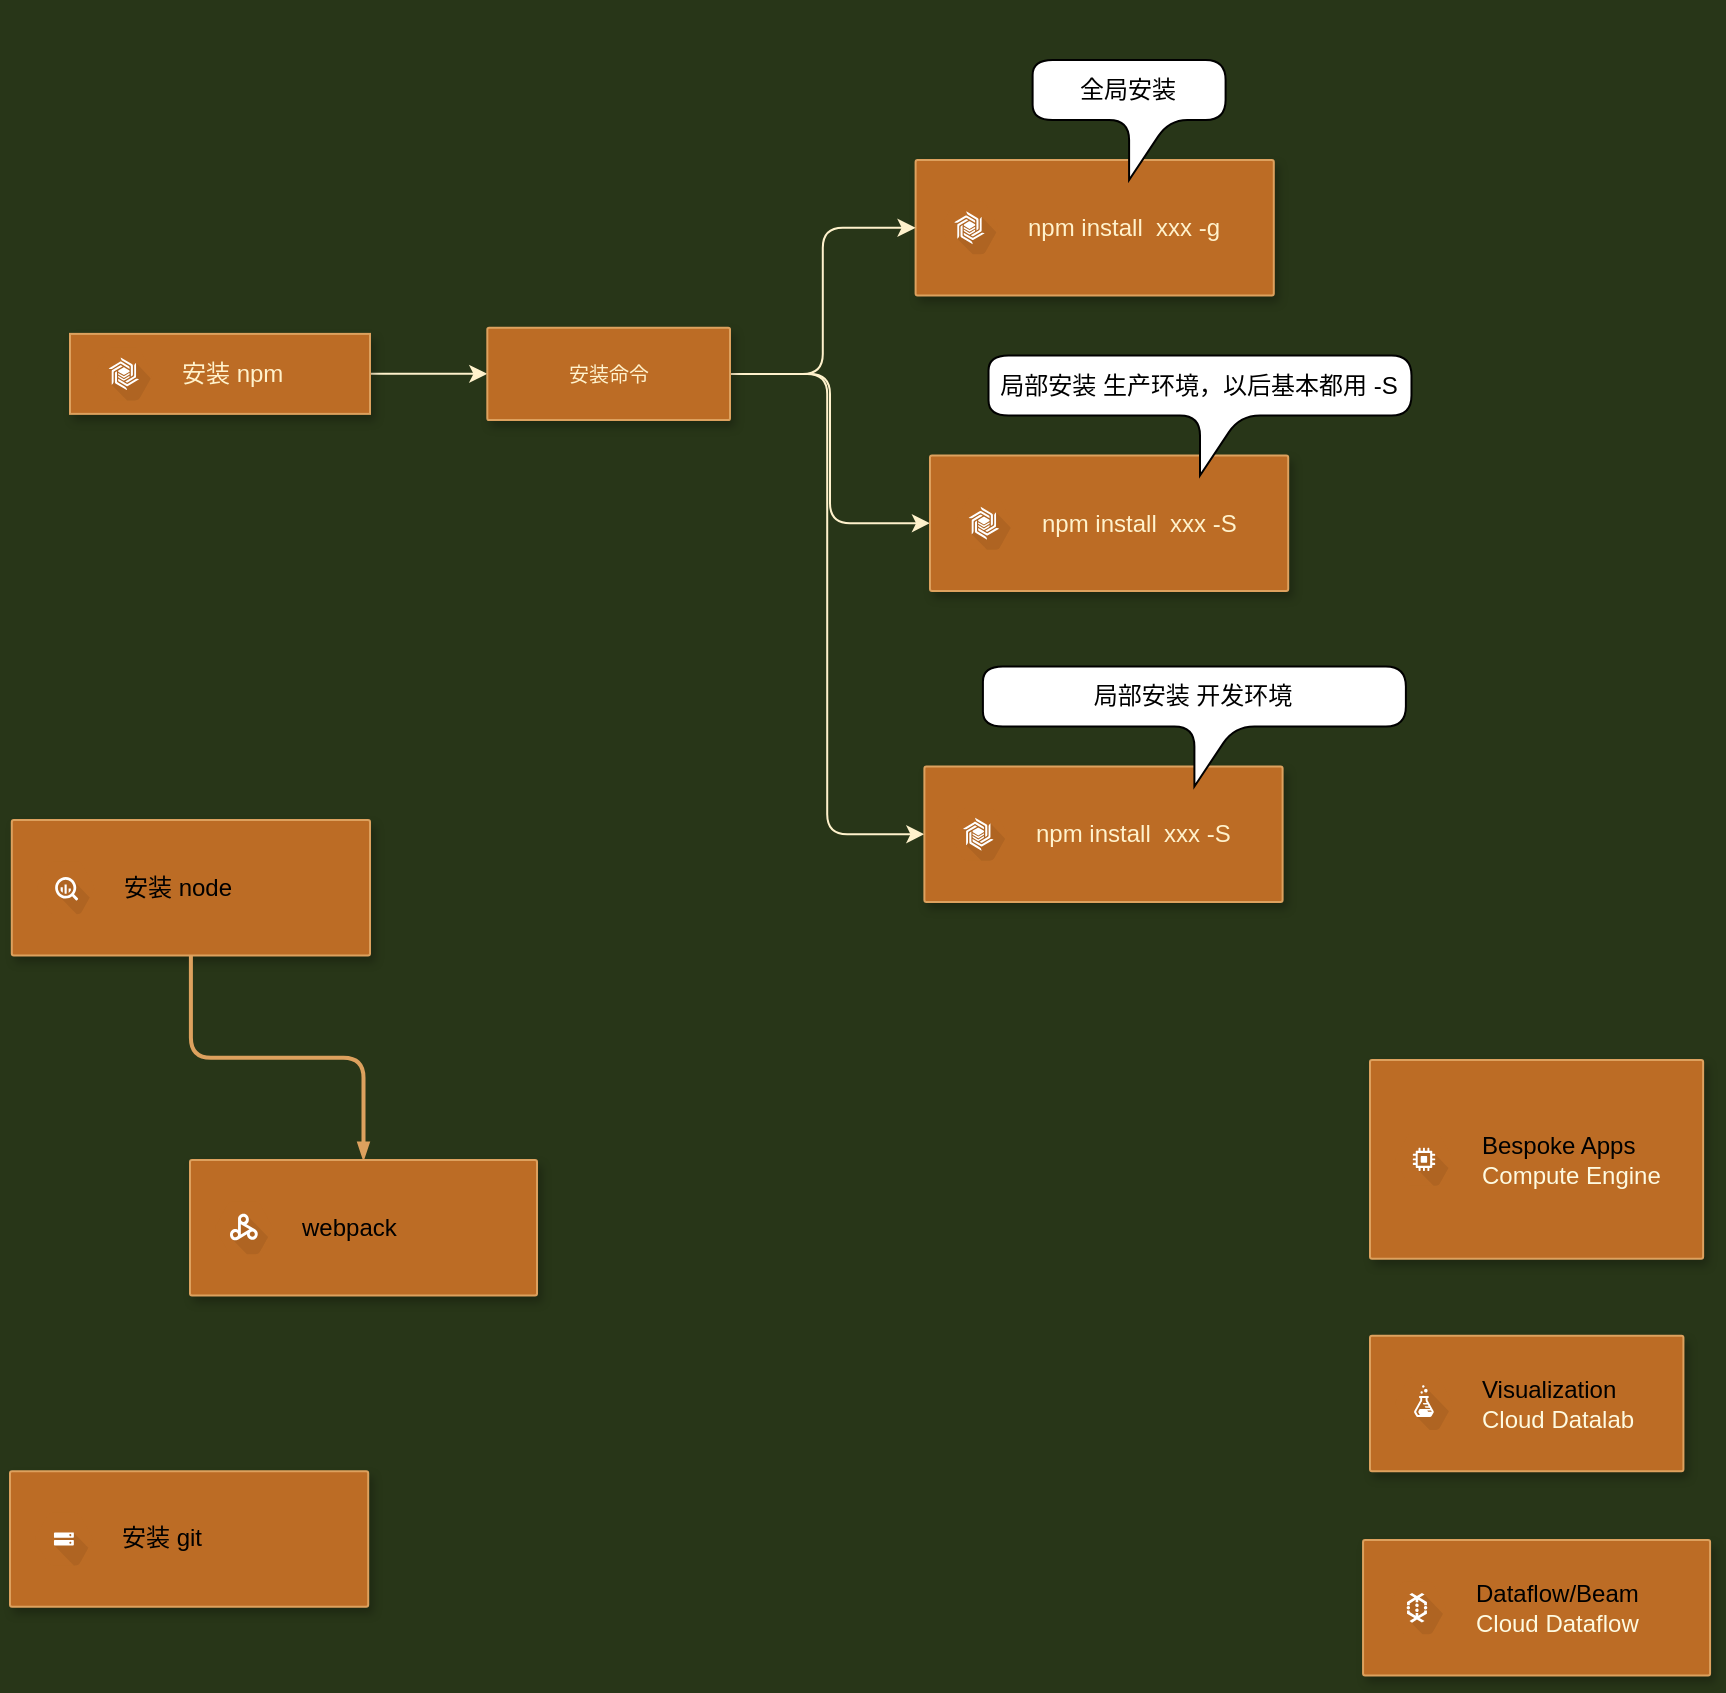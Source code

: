 <mxfile version="20.5.1" type="github">
  <diagram id="f106602c-feb2-e66a-4537-3a34d633f6aa" name="Page-1">
    <mxGraphModel dx="1038" dy="1383" grid="1" gridSize="10" guides="1" tooltips="1" connect="1" arrows="1" fold="1" page="1" pageScale="1" pageWidth="1169" pageHeight="827" background="#283618" math="0" shadow="0">
      <root>
        <mxCell id="0" />
        <mxCell id="1" parent="0" />
        <mxCell id="684" value="" style="strokeColor=#DDA15E;fillColor=#BC6C25;shadow=1;strokeWidth=1;rounded=1;absoluteArcSize=1;arcSize=2;fontSize=10;fontColor=#FEFAE0;align=center;html=1;" parent="1" vertex="1">
          <mxGeometry x="180.898" y="320.003" width="179.104" height="67.742" as="geometry" />
        </mxCell>
        <mxCell id="685" value="&lt;font color=&quot;#000000&quot;&gt;安装 node&lt;/font&gt;" style="dashed=0;connectable=0;html=1;fillColor=#BC6C25;strokeColor=none;shape=mxgraph.gcp2.hexIcon;prIcon=bigquery;part=1;labelPosition=right;verticalLabelPosition=middle;align=left;verticalAlign=middle;spacingLeft=5;fontColor=#FEFAE0;fontSize=12;rounded=1;" parent="684" vertex="1">
          <mxGeometry y="0.5" width="44" height="39" relative="1" as="geometry">
            <mxPoint x="5" y="-19.5" as="offset" />
          </mxGeometry>
        </mxCell>
        <mxCell id="687" style="edgeStyle=orthogonalEdgeStyle;rounded=1;html=1;labelBackgroundColor=none;startFill=1;startSize=4;endArrow=blockThin;endFill=1;endSize=4;jettySize=auto;orthogonalLoop=1;strokeColor=#DDA15E;strokeWidth=2;fontSize=12;fontColor=#FEFAE0;align=center;dashed=0;" parent="1" source="684" target="675" edge="1">
          <mxGeometry relative="1" as="geometry" />
        </mxCell>
        <mxCell id="675" value="" style="strokeColor=#DDA15E;fillColor=#BC6C25;shadow=1;strokeWidth=1;rounded=1;absoluteArcSize=1;arcSize=2;fontSize=10;fontColor=#FEFAE0;align=center;html=1;" parent="1" vertex="1">
          <mxGeometry x="269.998" y="490.003" width="173.507" height="67.742" as="geometry" />
        </mxCell>
        <mxCell id="676" value="&lt;font color=&quot;#000000&quot;&gt;webpack&lt;/font&gt;" style="dashed=0;connectable=0;html=1;fillColor=#BC6C25;strokeColor=none;shape=mxgraph.gcp2.hexIcon;prIcon=cloud_dataproc;part=1;labelPosition=right;verticalLabelPosition=middle;align=left;verticalAlign=middle;spacingLeft=5;fontColor=#FEFAE0;fontSize=12;rounded=1;" parent="675" vertex="1">
          <mxGeometry y="0.5" width="44" height="39" relative="1" as="geometry">
            <mxPoint x="5" y="-19.5" as="offset" />
          </mxGeometry>
        </mxCell>
        <mxCell id="_qRGdzqOFaOKOH6th-BG-706" style="edgeStyle=orthogonalEdgeStyle;rounded=1;orthogonalLoop=1;jettySize=auto;html=1;entryX=0;entryY=0.5;entryDx=0;entryDy=0;fontColor=#FFF2CC;strokeColor=#FFF2CC;" parent="1" source="669" target="_qRGdzqOFaOKOH6th-BG-701" edge="1">
          <mxGeometry relative="1" as="geometry" />
        </mxCell>
        <mxCell id="669" value="" style="strokeColor=#DDA15E;fillColor=#BC6C25;shadow=1;strokeWidth=1;rounded=1;absoluteArcSize=1;arcSize=0;fontSize=10;fontColor=#FFF2CC;align=center;html=1;" parent="1" vertex="1">
          <mxGeometry x="210" y="76.94" width="150" height="40" as="geometry" />
        </mxCell>
        <mxCell id="670" value="&lt;font color=&quot;#fff2cc&quot;&gt;安装 npm&lt;/font&gt;" style="dashed=0;connectable=0;html=1;fillColor=#BC6C25;strokeColor=none;shape=mxgraph.gcp2.hexIcon;prIcon=cloud_bigtable;part=1;labelPosition=right;verticalLabelPosition=middle;align=left;verticalAlign=middle;spacingLeft=5;fontColor=#FEFAE0;fontSize=12;rounded=1;" parent="669" vertex="1">
          <mxGeometry y="0.5" width="44" height="39" relative="1" as="geometry">
            <mxPoint x="5" y="-19.5" as="offset" />
          </mxGeometry>
        </mxCell>
        <mxCell id="677" value="" style="strokeColor=#DDA15E;fillColor=#BC6C25;shadow=1;strokeWidth=1;rounded=1;absoluteArcSize=1;arcSize=2;fontSize=10;fontColor=#FEFAE0;align=center;html=1;" parent="1" vertex="1">
          <mxGeometry x="856.532" y="679.999" width="173.507" height="67.742" as="geometry" />
        </mxCell>
        <mxCell id="678" value="&lt;font color=&quot;#000000&quot;&gt;Dataflow/Beam&lt;/font&gt;&lt;br&gt;Cloud Dataflow" style="dashed=0;connectable=0;html=1;fillColor=#BC6C25;strokeColor=none;shape=mxgraph.gcp2.hexIcon;prIcon=cloud_dataflow;part=1;labelPosition=right;verticalLabelPosition=middle;align=left;verticalAlign=middle;spacingLeft=5;fontColor=#FEFAE0;fontSize=12;rounded=1;" parent="677" vertex="1">
          <mxGeometry y="0.5" width="44" height="39" relative="1" as="geometry">
            <mxPoint x="5" y="-19.5" as="offset" />
          </mxGeometry>
        </mxCell>
        <mxCell id="673" value="" style="strokeColor=#DDA15E;fillColor=#BC6C25;shadow=1;strokeWidth=1;rounded=1;absoluteArcSize=1;arcSize=2;fontSize=10;fontColor=#FEFAE0;align=center;html=1;" parent="1" vertex="1">
          <mxGeometry x="179.998" y="645.611" width="179.104" height="67.742" as="geometry" />
        </mxCell>
        <mxCell id="674" value="&lt;font color=&quot;#000000&quot;&gt;安装 git&lt;/font&gt;" style="dashed=0;connectable=0;html=1;fillColor=#BC6C25;strokeColor=none;shape=mxgraph.gcp2.hexIcon;prIcon=cloud_storage;part=1;labelPosition=right;verticalLabelPosition=middle;align=left;verticalAlign=middle;spacingLeft=5;fontColor=#FEFAE0;fontSize=12;rounded=1;" parent="673" vertex="1">
          <mxGeometry y="0.5" width="44" height="39" relative="1" as="geometry">
            <mxPoint x="5" y="-19.5" as="offset" />
          </mxGeometry>
        </mxCell>
        <mxCell id="679" value="" style="strokeColor=#DDA15E;fillColor=#BC6C25;shadow=1;strokeWidth=1;rounded=1;absoluteArcSize=1;arcSize=2;fontSize=10;fontColor=#FEFAE0;align=center;html=1;" parent="1" vertex="1">
          <mxGeometry x="860" y="440" width="166.57" height="99.35" as="geometry" />
        </mxCell>
        <mxCell id="680" value="&lt;font color=&quot;#000000&quot;&gt;Bespoke Apps&lt;/font&gt;&lt;br&gt;Compute Engine" style="dashed=0;connectable=0;html=1;fillColor=#BC6C25;strokeColor=none;shape=mxgraph.gcp2.hexIcon;prIcon=compute_engine;part=1;labelPosition=right;verticalLabelPosition=middle;align=left;verticalAlign=middle;spacingLeft=5;fontColor=#FEFAE0;fontSize=12;rounded=1;" parent="679" vertex="1">
          <mxGeometry y="0.5" width="44" height="39" relative="1" as="geometry">
            <mxPoint x="5" y="-19.5" as="offset" />
          </mxGeometry>
        </mxCell>
        <mxCell id="681" value="" style="strokeColor=#DDA15E;fillColor=#BC6C25;shadow=1;strokeWidth=1;rounded=1;absoluteArcSize=1;arcSize=2;fontSize=10;fontColor=#FEFAE0;align=center;html=1;" parent="1" vertex="1">
          <mxGeometry x="859.999" y="577.868" width="156.716" height="67.742" as="geometry" />
        </mxCell>
        <mxCell id="682" value="&lt;font color=&quot;#000000&quot;&gt;Visualization&lt;/font&gt;&lt;br&gt;Cloud Datalab" style="dashed=0;connectable=0;html=1;fillColor=#BC6C25;strokeColor=none;shape=mxgraph.gcp2.hexIcon;prIcon=cloud_datalab;part=1;labelPosition=right;verticalLabelPosition=middle;align=left;verticalAlign=middle;spacingLeft=5;fontColor=#FEFAE0;fontSize=12;rounded=1;" parent="681" vertex="1">
          <mxGeometry y="0.5" width="44" height="39" relative="1" as="geometry">
            <mxPoint x="5" y="-19.5" as="offset" />
          </mxGeometry>
        </mxCell>
        <mxCell id="_qRGdzqOFaOKOH6th-BG-699" value="" style="group" parent="1" vertex="1" connectable="0">
          <mxGeometry x="632.797" y="-90" width="213.513" height="147.739" as="geometry" />
        </mxCell>
        <mxCell id="_qRGdzqOFaOKOH6th-BG-700" value="" style="group" parent="_qRGdzqOFaOKOH6th-BG-699" vertex="1" connectable="0">
          <mxGeometry y="30" width="179.104" height="117.739" as="geometry" />
        </mxCell>
        <mxCell id="_qRGdzqOFaOKOH6th-BG-694" value="" style="strokeColor=#DDA15E;fillColor=#BC6C25;shadow=1;strokeWidth=1;rounded=1;absoluteArcSize=1;arcSize=2;fontSize=10;fontColor=#FEFAE0;align=center;html=1;" parent="_qRGdzqOFaOKOH6th-BG-700" vertex="1">
          <mxGeometry y="49.997" width="179.104" height="67.742" as="geometry" />
        </mxCell>
        <mxCell id="_qRGdzqOFaOKOH6th-BG-695" value="&lt;font color=&quot;#fff2cc&quot;&gt;npm install&amp;nbsp; xxx -g&lt;/font&gt;" style="dashed=0;connectable=0;html=1;fillColor=#BC6C25;strokeColor=none;shape=mxgraph.gcp2.hexIcon;prIcon=cloud_bigtable;part=1;labelPosition=right;verticalLabelPosition=middle;align=left;verticalAlign=middle;spacingLeft=5;fontColor=#FEFAE0;fontSize=12;rounded=1;" parent="_qRGdzqOFaOKOH6th-BG-694" vertex="1">
          <mxGeometry y="0.5" width="44" height="39" relative="1" as="geometry">
            <mxPoint x="5" y="-19.5" as="offset" />
          </mxGeometry>
        </mxCell>
        <mxCell id="_qRGdzqOFaOKOH6th-BG-698" value="全局安装" style="shape=callout;whiteSpace=wrap;html=1;perimeter=calloutPerimeter;rounded=1;" parent="_qRGdzqOFaOKOH6th-BG-700" vertex="1">
          <mxGeometry x="58.51" width="96.49" height="60" as="geometry" />
        </mxCell>
        <mxCell id="_qRGdzqOFaOKOH6th-BG-707" style="edgeStyle=orthogonalEdgeStyle;rounded=1;orthogonalLoop=1;jettySize=auto;html=1;entryX=0;entryY=0.5;entryDx=0;entryDy=0;strokeColor=#FFF2CC;fontColor=#FFF2CC;" parent="1" source="_qRGdzqOFaOKOH6th-BG-701" target="_qRGdzqOFaOKOH6th-BG-694" edge="1">
          <mxGeometry relative="1" as="geometry" />
        </mxCell>
        <mxCell id="_qRGdzqOFaOKOH6th-BG-713" style="edgeStyle=orthogonalEdgeStyle;rounded=1;orthogonalLoop=1;jettySize=auto;html=1;strokeColor=#FFF2CC;fontColor=#FFF2CC;entryX=0;entryY=0.5;entryDx=0;entryDy=0;" parent="1" source="_qRGdzqOFaOKOH6th-BG-701" target="_qRGdzqOFaOKOH6th-BG-710" edge="1">
          <mxGeometry relative="1" as="geometry" />
        </mxCell>
        <mxCell id="_qRGdzqOFaOKOH6th-BG-720" style="edgeStyle=orthogonalEdgeStyle;rounded=1;orthogonalLoop=1;jettySize=auto;html=1;entryX=0;entryY=0.5;entryDx=0;entryDy=0;strokeColor=#FFF2CC;fontColor=#FFF2CC;" parent="1" source="_qRGdzqOFaOKOH6th-BG-701" target="_qRGdzqOFaOKOH6th-BG-716" edge="1">
          <mxGeometry relative="1" as="geometry" />
        </mxCell>
        <mxCell id="_qRGdzqOFaOKOH6th-BG-701" value="&lt;font color=&quot;#fff2cc&quot;&gt;安装命令&lt;/font&gt;" style="whiteSpace=wrap;html=1;fontSize=10;fillColor=#BC6C25;strokeColor=#DDA15E;fontColor=#FFE599;shadow=1;strokeWidth=1;rounded=1;arcSize=2;" parent="1" vertex="1">
          <mxGeometry x="418.66" y="73.87" width="121.34" height="46.13" as="geometry" />
        </mxCell>
        <mxCell id="_qRGdzqOFaOKOH6th-BG-714" value="" style="group" parent="1" vertex="1" connectable="0">
          <mxGeometry x="609.997" y="205.48" width="270.01" height="147.739" as="geometry" />
        </mxCell>
        <mxCell id="_qRGdzqOFaOKOH6th-BG-715" value="" style="group" parent="_qRGdzqOFaOKOH6th-BG-714" vertex="1" connectable="0">
          <mxGeometry x="27.2" y="37.74" width="270" height="117.739" as="geometry" />
        </mxCell>
        <mxCell id="_qRGdzqOFaOKOH6th-BG-716" value="" style="strokeColor=#DDA15E;fillColor=#BC6C25;shadow=1;strokeWidth=1;rounded=1;absoluteArcSize=1;arcSize=2;fontSize=10;fontColor=#FEFAE0;align=center;html=1;" parent="_qRGdzqOFaOKOH6th-BG-715" vertex="1">
          <mxGeometry y="49.997" width="179.104" height="67.742" as="geometry" />
        </mxCell>
        <mxCell id="_qRGdzqOFaOKOH6th-BG-717" value="&lt;font color=&quot;#fff2cc&quot;&gt;npm install&amp;nbsp; xxx -S&lt;/font&gt;" style="dashed=0;connectable=0;html=1;fillColor=#BC6C25;strokeColor=none;shape=mxgraph.gcp2.hexIcon;prIcon=cloud_bigtable;part=1;labelPosition=right;verticalLabelPosition=middle;align=left;verticalAlign=middle;spacingLeft=5;fontColor=#FEFAE0;fontSize=12;rounded=1;" parent="_qRGdzqOFaOKOH6th-BG-716" vertex="1">
          <mxGeometry y="0.5" width="44" height="39" relative="1" as="geometry">
            <mxPoint x="5" y="-19.5" as="offset" />
          </mxGeometry>
        </mxCell>
        <mxCell id="_qRGdzqOFaOKOH6th-BG-718" value="局部安装 开发环境" style="shape=callout;whiteSpace=wrap;html=1;perimeter=calloutPerimeter;rounded=1;" parent="_qRGdzqOFaOKOH6th-BG-715" vertex="1">
          <mxGeometry x="29.26" width="211.49" height="60" as="geometry" />
        </mxCell>
        <mxCell id="_qRGdzqOFaOKOH6th-BG-708" value="" style="group" parent="1" vertex="1" connectable="0">
          <mxGeometry x="639.997" y="57.74" width="270" height="147.739" as="geometry" />
        </mxCell>
        <mxCell id="_qRGdzqOFaOKOH6th-BG-709" value="" style="group" parent="_qRGdzqOFaOKOH6th-BG-708" vertex="1" connectable="0">
          <mxGeometry y="30" width="270" height="117.739" as="geometry" />
        </mxCell>
        <mxCell id="_qRGdzqOFaOKOH6th-BG-710" value="" style="strokeColor=#DDA15E;fillColor=#BC6C25;shadow=1;strokeWidth=1;rounded=1;absoluteArcSize=1;arcSize=2;fontSize=10;fontColor=#FEFAE0;align=center;html=1;" parent="_qRGdzqOFaOKOH6th-BG-709" vertex="1">
          <mxGeometry y="49.997" width="179.104" height="67.742" as="geometry" />
        </mxCell>
        <mxCell id="_qRGdzqOFaOKOH6th-BG-711" value="&lt;font color=&quot;#fff2cc&quot;&gt;npm install&amp;nbsp; xxx -S&lt;/font&gt;" style="dashed=0;connectable=0;html=1;fillColor=#BC6C25;strokeColor=none;shape=mxgraph.gcp2.hexIcon;prIcon=cloud_bigtable;part=1;labelPosition=right;verticalLabelPosition=middle;align=left;verticalAlign=middle;spacingLeft=5;fontColor=#FEFAE0;fontSize=12;rounded=1;" parent="_qRGdzqOFaOKOH6th-BG-710" vertex="1">
          <mxGeometry y="0.5" width="44" height="39" relative="1" as="geometry">
            <mxPoint x="5" y="-19.5" as="offset" />
          </mxGeometry>
        </mxCell>
        <mxCell id="_qRGdzqOFaOKOH6th-BG-712" value="局部安装 生产环境，以后基本都用 -S" style="shape=callout;whiteSpace=wrap;html=1;perimeter=calloutPerimeter;rounded=1;" parent="_qRGdzqOFaOKOH6th-BG-709" vertex="1">
          <mxGeometry x="29.26" width="211.49" height="60" as="geometry" />
        </mxCell>
      </root>
    </mxGraphModel>
  </diagram>
</mxfile>
